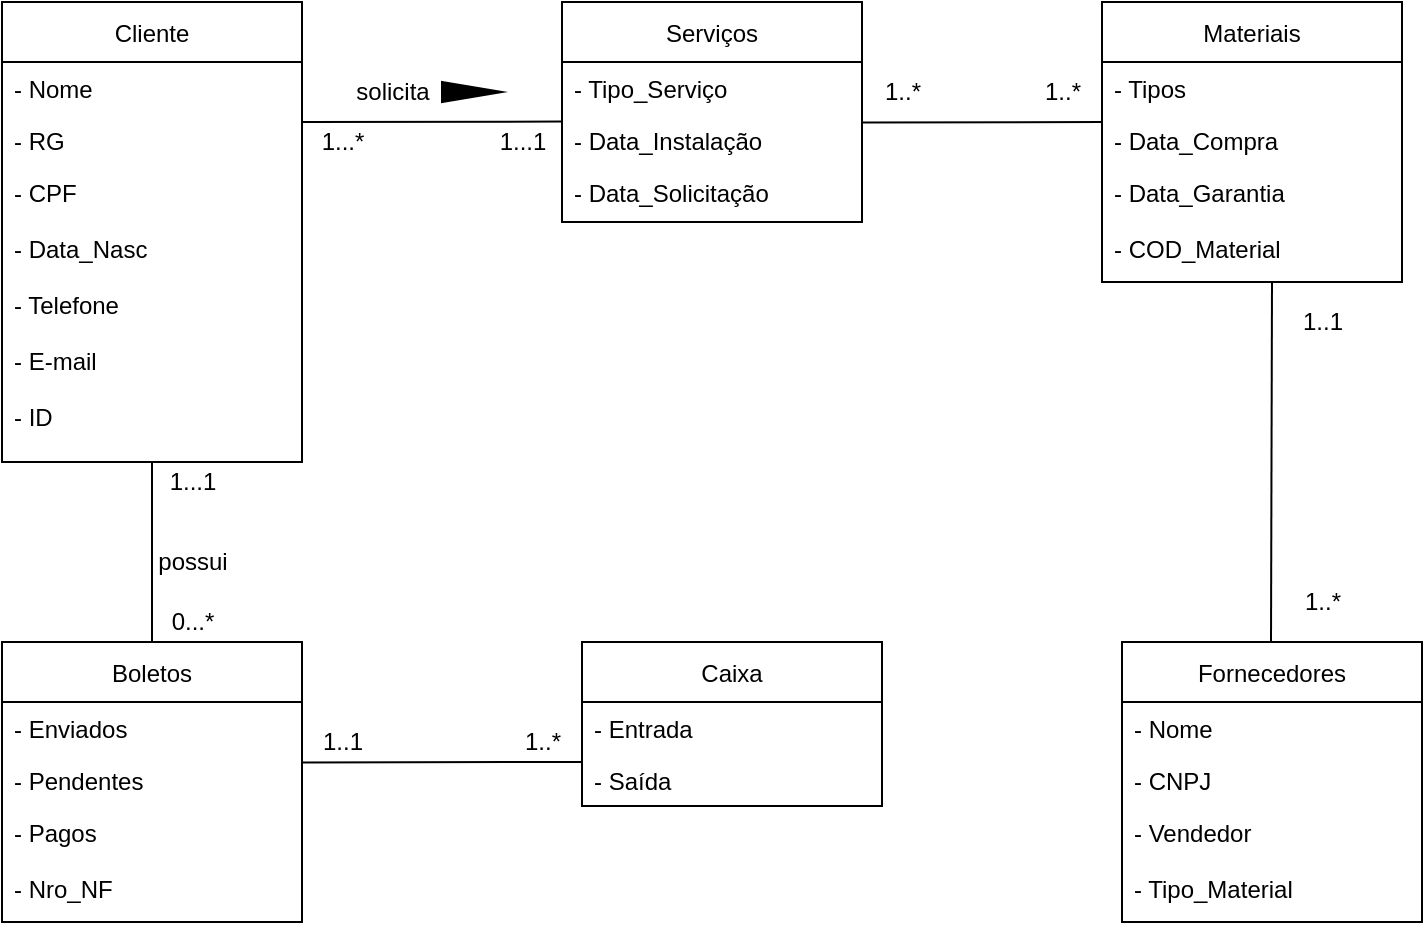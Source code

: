 <mxfile version="15.7.3" type="google"><diagram id="rfHY0KR037H-favDDjBd" name="Page-1"><mxGraphModel dx="1259" dy="555" grid="1" gridSize="10" guides="1" tooltips="1" connect="1" arrows="1" fold="1" page="1" pageScale="1" pageWidth="827" pageHeight="1169" math="0" shadow="0"><root><mxCell id="0"/><mxCell id="1" parent="0"/><mxCell id="v1hkDS8WGARC66b6TWGj-14" value="Cliente" style="swimlane;fontStyle=0;childLayout=stackLayout;horizontal=1;startSize=30;fillColor=none;horizontalStack=0;resizeParent=1;resizeParentMax=0;resizeLast=0;collapsible=1;marginBottom=0;" parent="1" vertex="1"><mxGeometry x="40" y="20" width="150" height="230" as="geometry"/></mxCell><mxCell id="v1hkDS8WGARC66b6TWGj-15" value="- Nome" style="text;strokeColor=none;fillColor=none;align=left;verticalAlign=top;spacingLeft=4;spacingRight=4;overflow=hidden;rotatable=0;points=[[0,0.5],[1,0.5]];portConstraint=eastwest;" parent="v1hkDS8WGARC66b6TWGj-14" vertex="1"><mxGeometry y="30" width="150" height="26" as="geometry"/></mxCell><mxCell id="v1hkDS8WGARC66b6TWGj-16" value="- RG" style="text;strokeColor=none;fillColor=none;align=left;verticalAlign=top;spacingLeft=4;spacingRight=4;overflow=hidden;rotatable=0;points=[[0,0.5],[1,0.5]];portConstraint=eastwest;" parent="v1hkDS8WGARC66b6TWGj-14" vertex="1"><mxGeometry y="56" width="150" height="26" as="geometry"/></mxCell><mxCell id="v1hkDS8WGARC66b6TWGj-17" value="- CPF&#10;&#10;- Data_Nasc&#10;&#10;- Telefone&#10;&#10;- E-mail&#10;&#10;- ID" style="text;strokeColor=none;fillColor=none;align=left;verticalAlign=top;spacingLeft=4;spacingRight=4;overflow=hidden;rotatable=0;points=[[0,0.5],[1,0.5]];portConstraint=eastwest;" parent="v1hkDS8WGARC66b6TWGj-14" vertex="1"><mxGeometry y="82" width="150" height="148" as="geometry"/></mxCell><mxCell id="v1hkDS8WGARC66b6TWGj-24" value="Serviços" style="swimlane;fontStyle=0;childLayout=stackLayout;horizontal=1;startSize=30;fillColor=none;horizontalStack=0;resizeParent=1;resizeParentMax=0;resizeLast=0;collapsible=1;marginBottom=0;" parent="1" vertex="1"><mxGeometry x="320" y="20" width="150" height="110" as="geometry"/></mxCell><mxCell id="v1hkDS8WGARC66b6TWGj-25" value="- Tipo_Serviço" style="text;strokeColor=none;fillColor=none;align=left;verticalAlign=top;spacingLeft=4;spacingRight=4;overflow=hidden;rotatable=0;points=[[0,0.5],[1,0.5]];portConstraint=eastwest;" parent="v1hkDS8WGARC66b6TWGj-24" vertex="1"><mxGeometry y="30" width="150" height="26" as="geometry"/></mxCell><mxCell id="v1hkDS8WGARC66b6TWGj-26" value="- Data_Instalação" style="text;strokeColor=none;fillColor=none;align=left;verticalAlign=top;spacingLeft=4;spacingRight=4;overflow=hidden;rotatable=0;points=[[0,0.5],[1,0.5]];portConstraint=eastwest;" parent="v1hkDS8WGARC66b6TWGj-24" vertex="1"><mxGeometry y="56" width="150" height="26" as="geometry"/></mxCell><mxCell id="v1hkDS8WGARC66b6TWGj-27" value="- Data_Solicitação" style="text;strokeColor=none;fillColor=none;align=left;verticalAlign=top;spacingLeft=4;spacingRight=4;overflow=hidden;rotatable=0;points=[[0,0.5],[1,0.5]];portConstraint=eastwest;" parent="v1hkDS8WGARC66b6TWGj-24" vertex="1"><mxGeometry y="82" width="150" height="28" as="geometry"/></mxCell><mxCell id="v1hkDS8WGARC66b6TWGj-28" value="Fornecedores" style="swimlane;fontStyle=0;childLayout=stackLayout;horizontal=1;startSize=30;fillColor=none;horizontalStack=0;resizeParent=1;resizeParentMax=0;resizeLast=0;collapsible=1;marginBottom=0;" parent="1" vertex="1"><mxGeometry x="600" y="340" width="150" height="140" as="geometry"/></mxCell><mxCell id="v1hkDS8WGARC66b6TWGj-29" value="- Nome " style="text;strokeColor=none;fillColor=none;align=left;verticalAlign=top;spacingLeft=4;spacingRight=4;overflow=hidden;rotatable=0;points=[[0,0.5],[1,0.5]];portConstraint=eastwest;" parent="v1hkDS8WGARC66b6TWGj-28" vertex="1"><mxGeometry y="30" width="150" height="26" as="geometry"/></mxCell><mxCell id="v1hkDS8WGARC66b6TWGj-30" value="- CNPJ" style="text;strokeColor=none;fillColor=none;align=left;verticalAlign=top;spacingLeft=4;spacingRight=4;overflow=hidden;rotatable=0;points=[[0,0.5],[1,0.5]];portConstraint=eastwest;" parent="v1hkDS8WGARC66b6TWGj-28" vertex="1"><mxGeometry y="56" width="150" height="26" as="geometry"/></mxCell><mxCell id="v1hkDS8WGARC66b6TWGj-31" value="- Vendedor&#10;&#10;- Tipo_Material" style="text;strokeColor=none;fillColor=none;align=left;verticalAlign=top;spacingLeft=4;spacingRight=4;overflow=hidden;rotatable=0;points=[[0,0.5],[1,0.5]];portConstraint=eastwest;" parent="v1hkDS8WGARC66b6TWGj-28" vertex="1"><mxGeometry y="82" width="150" height="58" as="geometry"/></mxCell><mxCell id="v1hkDS8WGARC66b6TWGj-32" value="Materiais" style="swimlane;fontStyle=0;childLayout=stackLayout;horizontal=1;startSize=30;fillColor=none;horizontalStack=0;resizeParent=1;resizeParentMax=0;resizeLast=0;collapsible=1;marginBottom=0;" parent="1" vertex="1"><mxGeometry x="590" y="20" width="150" height="140" as="geometry"/></mxCell><mxCell id="v1hkDS8WGARC66b6TWGj-33" value="- Tipos" style="text;strokeColor=none;fillColor=none;align=left;verticalAlign=top;spacingLeft=4;spacingRight=4;overflow=hidden;rotatable=0;points=[[0,0.5],[1,0.5]];portConstraint=eastwest;" parent="v1hkDS8WGARC66b6TWGj-32" vertex="1"><mxGeometry y="30" width="150" height="26" as="geometry"/></mxCell><mxCell id="v1hkDS8WGARC66b6TWGj-34" value="- Data_Compra" style="text;strokeColor=none;fillColor=none;align=left;verticalAlign=top;spacingLeft=4;spacingRight=4;overflow=hidden;rotatable=0;points=[[0,0.5],[1,0.5]];portConstraint=eastwest;" parent="v1hkDS8WGARC66b6TWGj-32" vertex="1"><mxGeometry y="56" width="150" height="26" as="geometry"/></mxCell><mxCell id="v1hkDS8WGARC66b6TWGj-35" value="- Data_Garantia&#10;&#10;- COD_Material" style="text;strokeColor=none;fillColor=none;align=left;verticalAlign=top;spacingLeft=4;spacingRight=4;overflow=hidden;rotatable=0;points=[[0,0.5],[1,0.5]];portConstraint=eastwest;" parent="v1hkDS8WGARC66b6TWGj-32" vertex="1"><mxGeometry y="82" width="150" height="58" as="geometry"/></mxCell><mxCell id="v1hkDS8WGARC66b6TWGj-36" value="Caixa" style="swimlane;fontStyle=0;childLayout=stackLayout;horizontal=1;startSize=30;fillColor=none;horizontalStack=0;resizeParent=1;resizeParentMax=0;resizeLast=0;collapsible=1;marginBottom=0;" parent="1" vertex="1"><mxGeometry x="330" y="340" width="150" height="82" as="geometry"/></mxCell><mxCell id="v1hkDS8WGARC66b6TWGj-37" value="- Entrada" style="text;strokeColor=none;fillColor=none;align=left;verticalAlign=top;spacingLeft=4;spacingRight=4;overflow=hidden;rotatable=0;points=[[0,0.5],[1,0.5]];portConstraint=eastwest;" parent="v1hkDS8WGARC66b6TWGj-36" vertex="1"><mxGeometry y="30" width="150" height="26" as="geometry"/></mxCell><mxCell id="v1hkDS8WGARC66b6TWGj-38" value="- Saída" style="text;strokeColor=none;fillColor=none;align=left;verticalAlign=top;spacingLeft=4;spacingRight=4;overflow=hidden;rotatable=0;points=[[0,0.5],[1,0.5]];portConstraint=eastwest;" parent="v1hkDS8WGARC66b6TWGj-36" vertex="1"><mxGeometry y="56" width="150" height="26" as="geometry"/></mxCell><mxCell id="v1hkDS8WGARC66b6TWGj-43" value="Boletos" style="swimlane;fontStyle=0;childLayout=stackLayout;horizontal=1;startSize=30;fillColor=none;horizontalStack=0;resizeParent=1;resizeParentMax=0;resizeLast=0;collapsible=1;marginBottom=0;" parent="1" vertex="1"><mxGeometry x="40" y="340" width="150" height="140" as="geometry"/></mxCell><mxCell id="v1hkDS8WGARC66b6TWGj-44" value="- Enviados" style="text;strokeColor=none;fillColor=none;align=left;verticalAlign=top;spacingLeft=4;spacingRight=4;overflow=hidden;rotatable=0;points=[[0,0.5],[1,0.5]];portConstraint=eastwest;" parent="v1hkDS8WGARC66b6TWGj-43" vertex="1"><mxGeometry y="30" width="150" height="26" as="geometry"/></mxCell><mxCell id="v1hkDS8WGARC66b6TWGj-45" value="- Pendentes" style="text;strokeColor=none;fillColor=none;align=left;verticalAlign=top;spacingLeft=4;spacingRight=4;overflow=hidden;rotatable=0;points=[[0,0.5],[1,0.5]];portConstraint=eastwest;" parent="v1hkDS8WGARC66b6TWGj-43" vertex="1"><mxGeometry y="56" width="150" height="26" as="geometry"/></mxCell><mxCell id="v1hkDS8WGARC66b6TWGj-46" value="- Pagos&#10;&#10;- Nro_NF" style="text;strokeColor=none;fillColor=none;align=left;verticalAlign=top;spacingLeft=4;spacingRight=4;overflow=hidden;rotatable=0;points=[[0,0.5],[1,0.5]];portConstraint=eastwest;" parent="v1hkDS8WGARC66b6TWGj-43" vertex="1"><mxGeometry y="82" width="150" height="58" as="geometry"/></mxCell><mxCell id="iEO6drr3wfWGNjBcYxdY-4" value="" style="endArrow=none;html=1;rounded=0;exitX=0.002;exitY=0.146;exitDx=0;exitDy=0;exitPerimeter=0;" edge="1" parent="1" source="v1hkDS8WGARC66b6TWGj-26"><mxGeometry width="50" height="50" relative="1" as="geometry"><mxPoint x="610" y="310" as="sourcePoint"/><mxPoint x="190" y="80" as="targetPoint"/></mxGeometry></mxCell><mxCell id="iEO6drr3wfWGNjBcYxdY-5" value="1...1" style="text;html=1;align=center;verticalAlign=middle;resizable=0;points=[];autosize=1;strokeColor=none;fillColor=none;" vertex="1" parent="1"><mxGeometry x="280" y="80" width="40" height="20" as="geometry"/></mxCell><mxCell id="iEO6drr3wfWGNjBcYxdY-6" value="1...*" style="text;html=1;align=center;verticalAlign=middle;resizable=0;points=[];autosize=1;strokeColor=none;fillColor=none;" vertex="1" parent="1"><mxGeometry x="190" y="80" width="40" height="20" as="geometry"/></mxCell><mxCell id="iEO6drr3wfWGNjBcYxdY-7" value="" style="triangle;whiteSpace=wrap;html=1;fillColor=#000000;" vertex="1" parent="1"><mxGeometry x="260" y="60" width="30" height="10" as="geometry"/></mxCell><mxCell id="iEO6drr3wfWGNjBcYxdY-8" value="solicita" style="text;html=1;align=center;verticalAlign=middle;resizable=0;points=[];autosize=1;strokeColor=none;fillColor=none;" vertex="1" parent="1"><mxGeometry x="210" y="55" width="50" height="20" as="geometry"/></mxCell><mxCell id="iEO6drr3wfWGNjBcYxdY-11" value="" style="endArrow=none;html=1;rounded=0;" edge="1" parent="1"><mxGeometry width="50" height="50" relative="1" as="geometry"><mxPoint x="590" y="80" as="sourcePoint"/><mxPoint x="470" y="80.2" as="targetPoint"/></mxGeometry></mxCell><mxCell id="iEO6drr3wfWGNjBcYxdY-13" value="" style="endArrow=none;html=1;rounded=0;exitX=0.5;exitY=0;exitDx=0;exitDy=0;" edge="1" parent="1" source="v1hkDS8WGARC66b6TWGj-43" target="v1hkDS8WGARC66b6TWGj-17"><mxGeometry width="50" height="50" relative="1" as="geometry"><mxPoint x="180" y="270" as="sourcePoint"/><mxPoint x="60" y="270.2" as="targetPoint"/></mxGeometry></mxCell><mxCell id="iEO6drr3wfWGNjBcYxdY-18" value="possui" style="text;html=1;align=center;verticalAlign=middle;resizable=0;points=[];autosize=1;strokeColor=none;fillColor=none;" vertex="1" parent="1"><mxGeometry x="110" y="290" width="50" height="20" as="geometry"/></mxCell><mxCell id="iEO6drr3wfWGNjBcYxdY-19" value="0...*" style="text;html=1;align=center;verticalAlign=middle;resizable=0;points=[];autosize=1;strokeColor=none;fillColor=none;" vertex="1" parent="1"><mxGeometry x="115" y="320" width="40" height="20" as="geometry"/></mxCell><mxCell id="iEO6drr3wfWGNjBcYxdY-21" value="1...1" style="text;html=1;align=center;verticalAlign=middle;resizable=0;points=[];autosize=1;strokeColor=none;fillColor=none;" vertex="1" parent="1"><mxGeometry x="115" y="250" width="40" height="20" as="geometry"/></mxCell><mxCell id="iEO6drr3wfWGNjBcYxdY-22" value="" style="endArrow=none;html=1;rounded=0;" edge="1" parent="1"><mxGeometry width="50" height="50" relative="1" as="geometry"><mxPoint x="330" y="400" as="sourcePoint"/><mxPoint x="190" y="400.2" as="targetPoint"/></mxGeometry></mxCell><mxCell id="iEO6drr3wfWGNjBcYxdY-23" value="" style="endArrow=none;html=1;rounded=0;exitX=0.5;exitY=0;exitDx=0;exitDy=0;" edge="1" parent="1"><mxGeometry width="50" height="50" relative="1" as="geometry"><mxPoint x="674.5" y="340" as="sourcePoint"/><mxPoint x="675" y="160" as="targetPoint"/></mxGeometry></mxCell><mxCell id="iEO6drr3wfWGNjBcYxdY-24" value="1..*" style="text;html=1;align=center;verticalAlign=middle;resizable=0;points=[];autosize=1;strokeColor=none;fillColor=none;" vertex="1" parent="1"><mxGeometry x="475" y="55" width="30" height="20" as="geometry"/></mxCell><mxCell id="iEO6drr3wfWGNjBcYxdY-26" value="1..*" style="text;html=1;align=center;verticalAlign=middle;resizable=0;points=[];autosize=1;strokeColor=none;fillColor=none;" vertex="1" parent="1"><mxGeometry x="555" y="55" width="30" height="20" as="geometry"/></mxCell><mxCell id="iEO6drr3wfWGNjBcYxdY-27" value="1..1" style="text;html=1;align=center;verticalAlign=middle;resizable=0;points=[];autosize=1;strokeColor=none;fillColor=none;" vertex="1" parent="1"><mxGeometry x="680" y="170" width="40" height="20" as="geometry"/></mxCell><mxCell id="iEO6drr3wfWGNjBcYxdY-28" value="1..*" style="text;html=1;align=center;verticalAlign=middle;resizable=0;points=[];autosize=1;strokeColor=none;fillColor=none;" vertex="1" parent="1"><mxGeometry x="685" y="310" width="30" height="20" as="geometry"/></mxCell><mxCell id="iEO6drr3wfWGNjBcYxdY-29" value="1..1" style="text;html=1;align=center;verticalAlign=middle;resizable=0;points=[];autosize=1;strokeColor=none;fillColor=none;" vertex="1" parent="1"><mxGeometry x="190" y="380" width="40" height="20" as="geometry"/></mxCell><mxCell id="iEO6drr3wfWGNjBcYxdY-32" value="1..*" style="text;html=1;align=center;verticalAlign=middle;resizable=0;points=[];autosize=1;strokeColor=none;fillColor=none;" vertex="1" parent="1"><mxGeometry x="295" y="380" width="30" height="20" as="geometry"/></mxCell></root></mxGraphModel></diagram></mxfile>